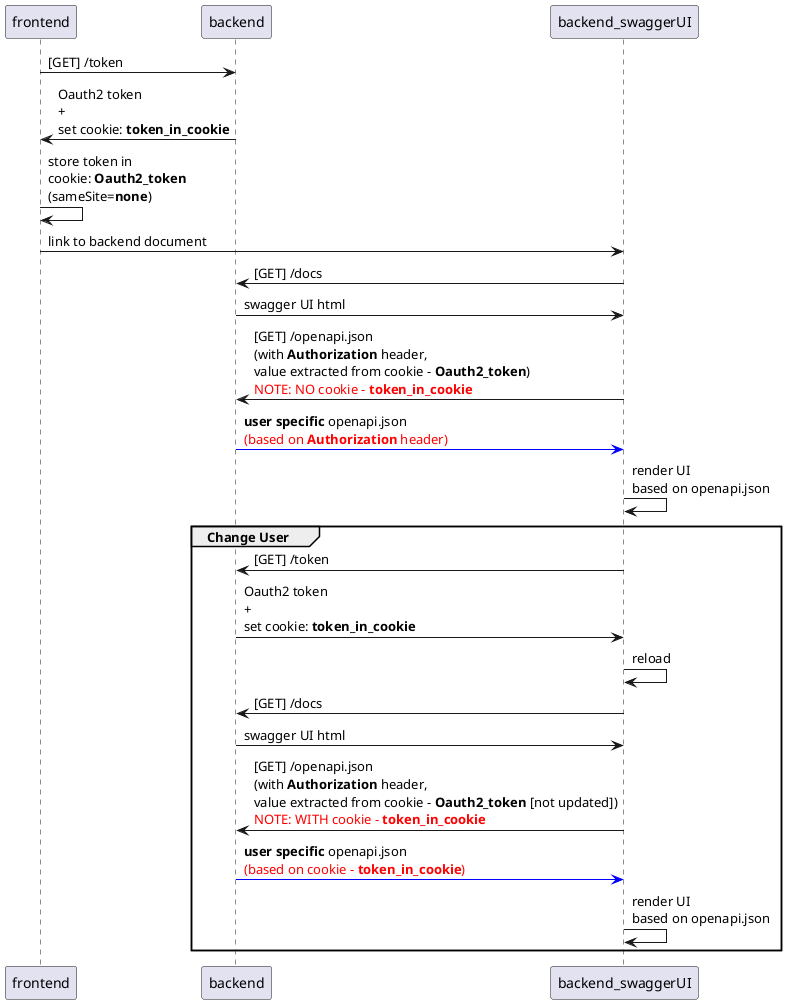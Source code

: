 @startuml
frontend -> backend: [GET] /token
backend -> frontend: Oauth2 token\n+\nset cookie: **token_in_cookie**
frontend -> frontend: store token in \ncookie: **Oauth2_token**\n(sameSite=**none**)
frontend -> backend_swaggerUI: link to backend document
backend_swaggerUI -> backend: [GET] /docs
backend -> backend_swaggerUI: swagger UI html
backend_swaggerUI -> backend: [GET] /openapi.json\n(with **Authorization** header, \nvalue extracted from cookie - **Oauth2_token**)\n<color:red>NOTE: NO cookie - **token_in_cookie**
backend -[#blue]> backend_swaggerUI: **user specific** openapi.json\n<color:red>(based on **Authorization** header)
backend_swaggerUI -> backend_swaggerUI: render UI \nbased on openapi.json

group Change User
backend_swaggerUI -> backend: [GET] /token
backend -> backend_swaggerUI: Oauth2 token\n+\nset cookie: **token_in_cookie**
backend_swaggerUI -> backend_swaggerUI: reload
backend_swaggerUI -> backend: [GET] /docs
backend -> backend_swaggerUI: swagger UI html
backend_swaggerUI -> backend: [GET] /openapi.json\n(with **Authorization** header, \nvalue extracted from cookie - **Oauth2_token** [not updated])\n<color:red>NOTE: WITH cookie - **token_in_cookie**
backend -[#blue]> backend_swaggerUI: **user specific** openapi.json\n<color:red>(based on cookie - **token_in_cookie**)
backend_swaggerUI -> backend_swaggerUI: render UI \nbased on openapi.json
end

@enduml